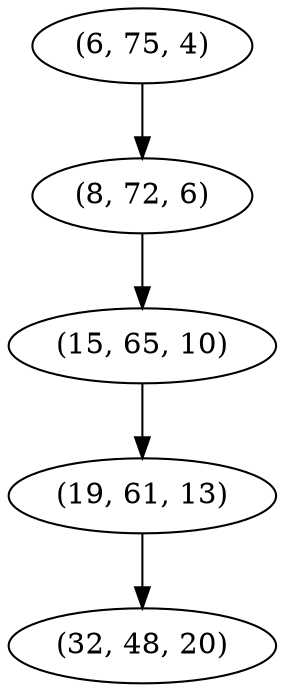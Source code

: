 digraph tree {
    "(6, 75, 4)";
    "(8, 72, 6)";
    "(15, 65, 10)";
    "(19, 61, 13)";
    "(32, 48, 20)";
    "(6, 75, 4)" -> "(8, 72, 6)";
    "(8, 72, 6)" -> "(15, 65, 10)";
    "(15, 65, 10)" -> "(19, 61, 13)";
    "(19, 61, 13)" -> "(32, 48, 20)";
}
